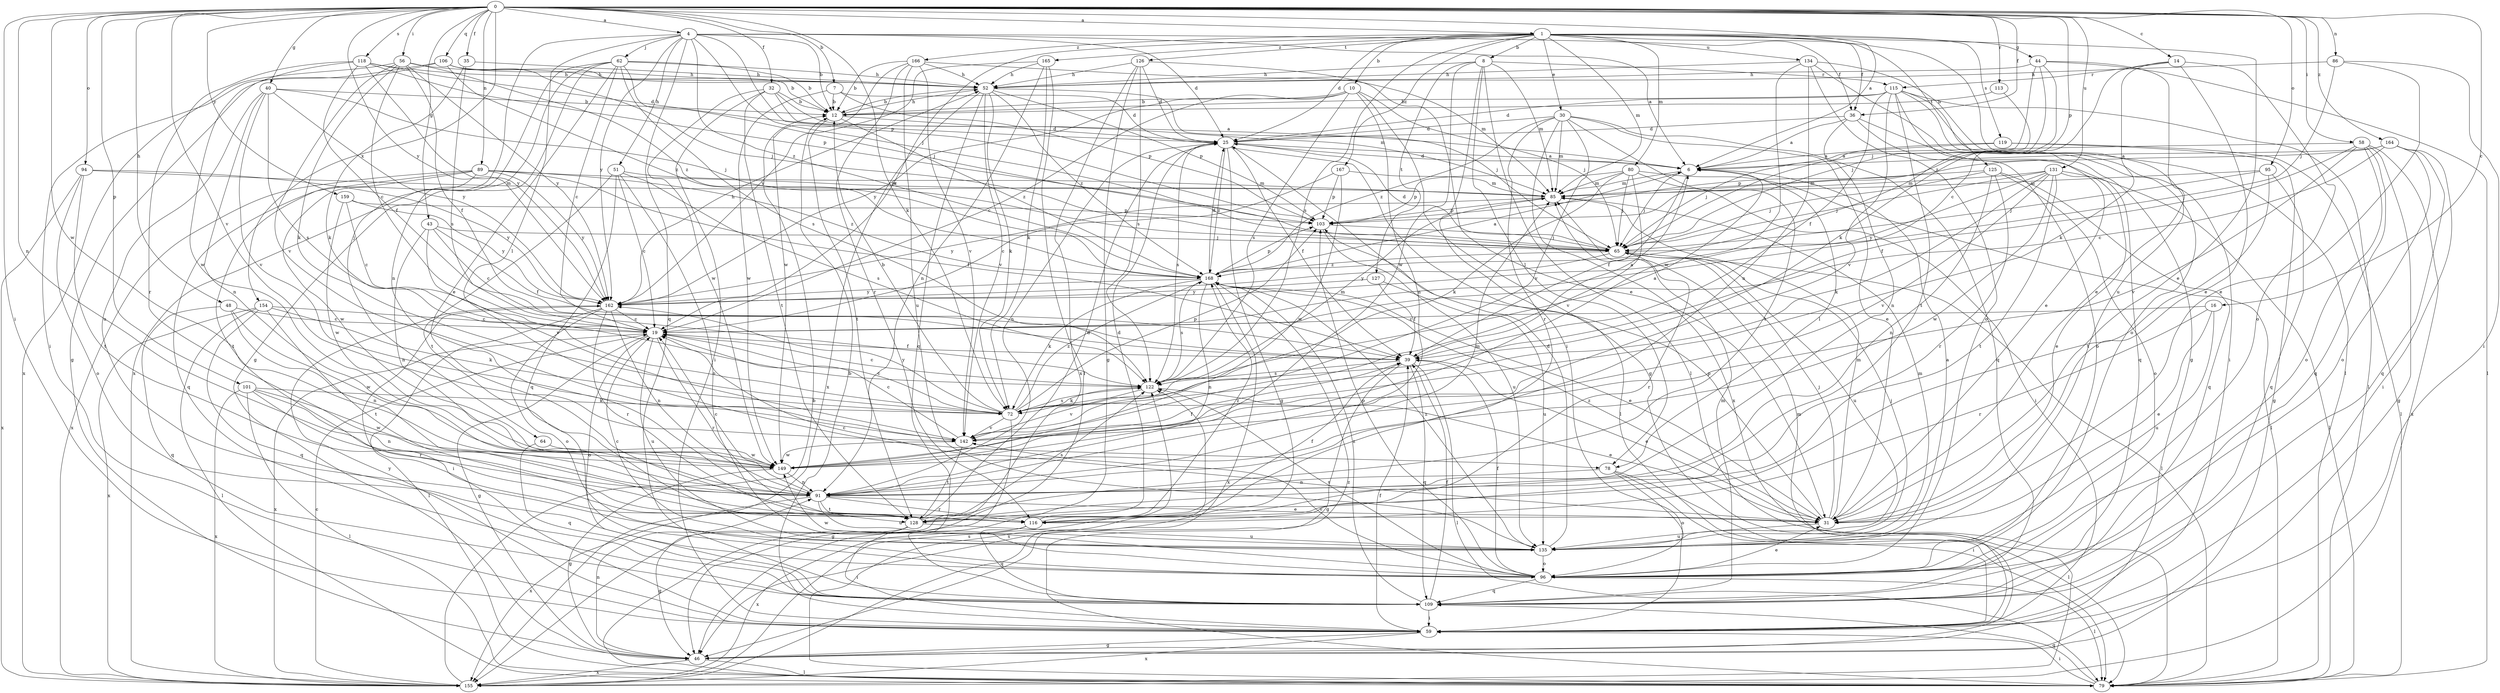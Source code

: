 strict digraph  {
0;
1;
4;
6;
7;
8;
10;
12;
14;
16;
19;
25;
30;
31;
32;
35;
36;
39;
40;
43;
44;
46;
48;
51;
52;
56;
58;
59;
62;
64;
65;
72;
78;
79;
80;
85;
86;
89;
91;
94;
95;
96;
101;
103;
106;
109;
113;
115;
116;
118;
119;
122;
125;
126;
127;
128;
131;
134;
135;
142;
149;
154;
155;
159;
162;
164;
165;
166;
167;
168;
0 -> 1  [label=a];
0 -> 4  [label=a];
0 -> 6  [label=a];
0 -> 7  [label=b];
0 -> 14  [label=c];
0 -> 16  [label=c];
0 -> 32  [label=f];
0 -> 35  [label=f];
0 -> 36  [label=f];
0 -> 40  [label=g];
0 -> 43  [label=g];
0 -> 48  [label=h];
0 -> 56  [label=i];
0 -> 58  [label=i];
0 -> 59  [label=i];
0 -> 72  [label=k];
0 -> 86  [label=n];
0 -> 89  [label=n];
0 -> 91  [label=n];
0 -> 94  [label=o];
0 -> 95  [label=o];
0 -> 101  [label=p];
0 -> 103  [label=p];
0 -> 106  [label=q];
0 -> 113  [label=r];
0 -> 118  [label=s];
0 -> 131  [label=u];
0 -> 142  [label=v];
0 -> 149  [label=w];
0 -> 154  [label=x];
0 -> 159  [label=y];
0 -> 162  [label=y];
0 -> 164  [label=z];
1 -> 8  [label=b];
1 -> 10  [label=b];
1 -> 19  [label=c];
1 -> 25  [label=d];
1 -> 30  [label=e];
1 -> 31  [label=e];
1 -> 36  [label=f];
1 -> 44  [label=g];
1 -> 80  [label=m];
1 -> 85  [label=m];
1 -> 119  [label=s];
1 -> 122  [label=s];
1 -> 125  [label=t];
1 -> 126  [label=t];
1 -> 134  [label=u];
1 -> 135  [label=u];
1 -> 165  [label=z];
1 -> 166  [label=z];
1 -> 167  [label=z];
4 -> 6  [label=a];
4 -> 12  [label=b];
4 -> 25  [label=d];
4 -> 36  [label=f];
4 -> 51  [label=h];
4 -> 62  [label=j];
4 -> 64  [label=j];
4 -> 65  [label=j];
4 -> 78  [label=l];
4 -> 103  [label=p];
4 -> 109  [label=q];
4 -> 162  [label=y];
4 -> 168  [label=z];
6 -> 25  [label=d];
6 -> 39  [label=f];
6 -> 65  [label=j];
6 -> 78  [label=l];
6 -> 85  [label=m];
7 -> 12  [label=b];
7 -> 25  [label=d];
7 -> 103  [label=p];
7 -> 149  [label=w];
8 -> 52  [label=h];
8 -> 59  [label=i];
8 -> 78  [label=l];
8 -> 79  [label=l];
8 -> 85  [label=m];
8 -> 115  [label=r];
8 -> 127  [label=t];
8 -> 149  [label=w];
10 -> 12  [label=b];
10 -> 19  [label=c];
10 -> 46  [label=g];
10 -> 65  [label=j];
10 -> 91  [label=n];
10 -> 122  [label=s];
10 -> 162  [label=y];
12 -> 25  [label=d];
12 -> 52  [label=h];
12 -> 128  [label=t];
12 -> 168  [label=z];
14 -> 19  [label=c];
14 -> 31  [label=e];
14 -> 72  [label=k];
14 -> 96  [label=o];
14 -> 115  [label=r];
16 -> 19  [label=c];
16 -> 31  [label=e];
16 -> 116  [label=r];
16 -> 135  [label=u];
19 -> 39  [label=f];
19 -> 46  [label=g];
19 -> 96  [label=o];
19 -> 116  [label=r];
19 -> 135  [label=u];
19 -> 155  [label=x];
25 -> 6  [label=a];
25 -> 39  [label=f];
25 -> 46  [label=g];
25 -> 79  [label=l];
25 -> 91  [label=n];
25 -> 122  [label=s];
25 -> 168  [label=z];
30 -> 25  [label=d];
30 -> 31  [label=e];
30 -> 85  [label=m];
30 -> 109  [label=q];
30 -> 116  [label=r];
30 -> 128  [label=t];
30 -> 142  [label=v];
30 -> 155  [label=x];
30 -> 168  [label=z];
31 -> 19  [label=c];
31 -> 65  [label=j];
31 -> 85  [label=m];
31 -> 103  [label=p];
31 -> 135  [label=u];
31 -> 168  [label=z];
32 -> 6  [label=a];
32 -> 12  [label=b];
32 -> 59  [label=i];
32 -> 85  [label=m];
32 -> 128  [label=t];
32 -> 149  [label=w];
35 -> 52  [label=h];
35 -> 72  [label=k];
35 -> 122  [label=s];
36 -> 6  [label=a];
36 -> 25  [label=d];
36 -> 91  [label=n];
36 -> 96  [label=o];
36 -> 109  [label=q];
39 -> 6  [label=a];
39 -> 31  [label=e];
39 -> 46  [label=g];
39 -> 79  [label=l];
39 -> 109  [label=q];
39 -> 122  [label=s];
40 -> 12  [label=b];
40 -> 65  [label=j];
40 -> 91  [label=n];
40 -> 122  [label=s];
40 -> 135  [label=u];
40 -> 142  [label=v];
40 -> 162  [label=y];
43 -> 19  [label=c];
43 -> 39  [label=f];
43 -> 65  [label=j];
43 -> 91  [label=n];
43 -> 142  [label=v];
44 -> 31  [label=e];
44 -> 52  [label=h];
44 -> 65  [label=j];
44 -> 72  [label=k];
44 -> 79  [label=l];
44 -> 168  [label=z];
46 -> 79  [label=l];
46 -> 91  [label=n];
46 -> 155  [label=x];
48 -> 19  [label=c];
48 -> 91  [label=n];
48 -> 109  [label=q];
48 -> 149  [label=w];
51 -> 19  [label=c];
51 -> 85  [label=m];
51 -> 96  [label=o];
51 -> 109  [label=q];
51 -> 122  [label=s];
51 -> 128  [label=t];
52 -> 12  [label=b];
52 -> 65  [label=j];
52 -> 72  [label=k];
52 -> 103  [label=p];
52 -> 109  [label=q];
52 -> 142  [label=v];
52 -> 155  [label=x];
52 -> 168  [label=z];
56 -> 19  [label=c];
56 -> 39  [label=f];
56 -> 52  [label=h];
56 -> 72  [label=k];
56 -> 142  [label=v];
56 -> 155  [label=x];
56 -> 162  [label=y];
56 -> 168  [label=z];
58 -> 6  [label=a];
58 -> 39  [label=f];
58 -> 46  [label=g];
58 -> 96  [label=o];
58 -> 109  [label=q];
58 -> 142  [label=v];
58 -> 155  [label=x];
59 -> 12  [label=b];
59 -> 39  [label=f];
59 -> 46  [label=g];
59 -> 85  [label=m];
59 -> 155  [label=x];
59 -> 162  [label=y];
62 -> 12  [label=b];
62 -> 19  [label=c];
62 -> 31  [label=e];
62 -> 46  [label=g];
62 -> 52  [label=h];
62 -> 65  [label=j];
62 -> 91  [label=n];
62 -> 122  [label=s];
62 -> 155  [label=x];
64 -> 109  [label=q];
64 -> 149  [label=w];
65 -> 25  [label=d];
65 -> 79  [label=l];
65 -> 116  [label=r];
65 -> 135  [label=u];
65 -> 162  [label=y];
65 -> 168  [label=z];
72 -> 12  [label=b];
72 -> 19  [label=c];
72 -> 46  [label=g];
72 -> 103  [label=p];
72 -> 122  [label=s];
72 -> 142  [label=v];
72 -> 162  [label=y];
72 -> 168  [label=z];
78 -> 59  [label=i];
78 -> 79  [label=l];
78 -> 91  [label=n];
78 -> 96  [label=o];
79 -> 59  [label=i];
79 -> 109  [label=q];
79 -> 122  [label=s];
79 -> 168  [label=z];
80 -> 59  [label=i];
80 -> 65  [label=j];
80 -> 72  [label=k];
80 -> 79  [label=l];
80 -> 85  [label=m];
80 -> 103  [label=p];
80 -> 142  [label=v];
85 -> 103  [label=p];
85 -> 162  [label=y];
86 -> 31  [label=e];
86 -> 52  [label=h];
86 -> 59  [label=i];
86 -> 65  [label=j];
89 -> 39  [label=f];
89 -> 85  [label=m];
89 -> 109  [label=q];
89 -> 128  [label=t];
89 -> 149  [label=w];
89 -> 155  [label=x];
89 -> 162  [label=y];
89 -> 168  [label=z];
91 -> 19  [label=c];
91 -> 31  [label=e];
91 -> 85  [label=m];
91 -> 116  [label=r];
91 -> 128  [label=t];
91 -> 135  [label=u];
91 -> 155  [label=x];
94 -> 85  [label=m];
94 -> 96  [label=o];
94 -> 128  [label=t];
94 -> 155  [label=x];
94 -> 162  [label=y];
95 -> 65  [label=j];
95 -> 85  [label=m];
95 -> 109  [label=q];
95 -> 128  [label=t];
96 -> 31  [label=e];
96 -> 39  [label=f];
96 -> 79  [label=l];
96 -> 103  [label=p];
96 -> 109  [label=q];
96 -> 122  [label=s];
96 -> 142  [label=v];
96 -> 149  [label=w];
101 -> 72  [label=k];
101 -> 79  [label=l];
101 -> 91  [label=n];
101 -> 116  [label=r];
101 -> 149  [label=w];
101 -> 155  [label=x];
103 -> 65  [label=j];
103 -> 135  [label=u];
106 -> 12  [label=b];
106 -> 46  [label=g];
106 -> 52  [label=h];
106 -> 59  [label=i];
106 -> 65  [label=j];
106 -> 168  [label=z];
109 -> 39  [label=f];
109 -> 59  [label=i];
109 -> 85  [label=m];
109 -> 168  [label=z];
113 -> 12  [label=b];
113 -> 65  [label=j];
115 -> 12  [label=b];
115 -> 25  [label=d];
115 -> 31  [label=e];
115 -> 39  [label=f];
115 -> 59  [label=i];
115 -> 79  [label=l];
115 -> 96  [label=o];
115 -> 128  [label=t];
115 -> 142  [label=v];
116 -> 25  [label=d];
116 -> 39  [label=f];
116 -> 109  [label=q];
116 -> 155  [label=x];
116 -> 168  [label=z];
118 -> 25  [label=d];
118 -> 39  [label=f];
118 -> 52  [label=h];
118 -> 103  [label=p];
118 -> 116  [label=r];
118 -> 149  [label=w];
118 -> 162  [label=y];
119 -> 6  [label=a];
119 -> 46  [label=g];
119 -> 65  [label=j];
119 -> 79  [label=l];
122 -> 6  [label=a];
122 -> 19  [label=c];
122 -> 31  [label=e];
122 -> 72  [label=k];
122 -> 85  [label=m];
122 -> 142  [label=v];
125 -> 65  [label=j];
125 -> 85  [label=m];
125 -> 91  [label=n];
125 -> 96  [label=o];
125 -> 109  [label=q];
125 -> 116  [label=r];
126 -> 25  [label=d];
126 -> 31  [label=e];
126 -> 46  [label=g];
126 -> 52  [label=h];
126 -> 122  [label=s];
126 -> 155  [label=x];
127 -> 39  [label=f];
127 -> 135  [label=u];
127 -> 162  [label=y];
128 -> 25  [label=d];
128 -> 46  [label=g];
128 -> 59  [label=i];
128 -> 122  [label=s];
128 -> 135  [label=u];
131 -> 31  [label=e];
131 -> 65  [label=j];
131 -> 72  [label=k];
131 -> 79  [label=l];
131 -> 85  [label=m];
131 -> 128  [label=t];
131 -> 142  [label=v];
131 -> 149  [label=w];
131 -> 162  [label=y];
134 -> 46  [label=g];
134 -> 52  [label=h];
134 -> 79  [label=l];
134 -> 91  [label=n];
134 -> 96  [label=o];
134 -> 149  [label=w];
135 -> 6  [label=a];
135 -> 19  [label=c];
135 -> 25  [label=d];
135 -> 65  [label=j];
135 -> 85  [label=m];
135 -> 96  [label=o];
135 -> 168  [label=z];
142 -> 19  [label=c];
142 -> 128  [label=t];
142 -> 149  [label=w];
149 -> 39  [label=f];
149 -> 46  [label=g];
149 -> 91  [label=n];
154 -> 19  [label=c];
154 -> 72  [label=k];
154 -> 79  [label=l];
154 -> 109  [label=q];
154 -> 128  [label=t];
154 -> 155  [label=x];
155 -> 12  [label=b];
155 -> 19  [label=c];
155 -> 122  [label=s];
159 -> 19  [label=c];
159 -> 103  [label=p];
159 -> 149  [label=w];
159 -> 162  [label=y];
162 -> 19  [label=c];
162 -> 52  [label=h];
162 -> 59  [label=i];
162 -> 79  [label=l];
162 -> 91  [label=n];
162 -> 96  [label=o];
162 -> 116  [label=r];
164 -> 6  [label=a];
164 -> 19  [label=c];
164 -> 59  [label=i];
164 -> 96  [label=o];
164 -> 103  [label=p];
164 -> 109  [label=q];
165 -> 52  [label=h];
165 -> 72  [label=k];
165 -> 79  [label=l];
165 -> 91  [label=n];
165 -> 162  [label=y];
166 -> 12  [label=b];
166 -> 52  [label=h];
166 -> 85  [label=m];
166 -> 116  [label=r];
166 -> 135  [label=u];
166 -> 142  [label=v];
166 -> 149  [label=w];
167 -> 19  [label=c];
167 -> 85  [label=m];
167 -> 103  [label=p];
167 -> 149  [label=w];
168 -> 6  [label=a];
168 -> 25  [label=d];
168 -> 31  [label=e];
168 -> 72  [label=k];
168 -> 91  [label=n];
168 -> 103  [label=p];
168 -> 122  [label=s];
168 -> 155  [label=x];
168 -> 162  [label=y];
}
